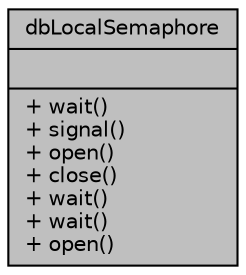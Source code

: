 digraph "dbLocalSemaphore"
{
 // INTERACTIVE_SVG=YES
 // LATEX_PDF_SIZE
  edge [fontname="Helvetica",fontsize="10",labelfontname="Helvetica",labelfontsize="10"];
  node [fontname="Helvetica",fontsize="10",shape=record];
  Node1 [label="{dbLocalSemaphore\n||+ wait()\l+ signal()\l+ open()\l+ close()\l+ wait()\l+ wait()\l+ open()\l}",height=0.2,width=0.4,color="black", fillcolor="grey75", style="filled", fontcolor="black",tooltip=" "];
}

